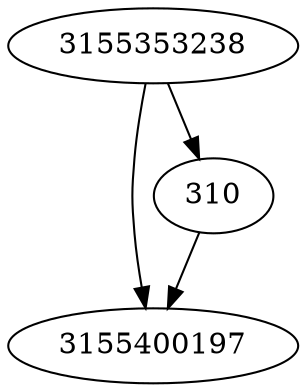 strict digraph  {
3155353238;
3155400197;
310;
3155353238 -> 3155400197;
3155353238 -> 310;
310 -> 3155400197;
}
